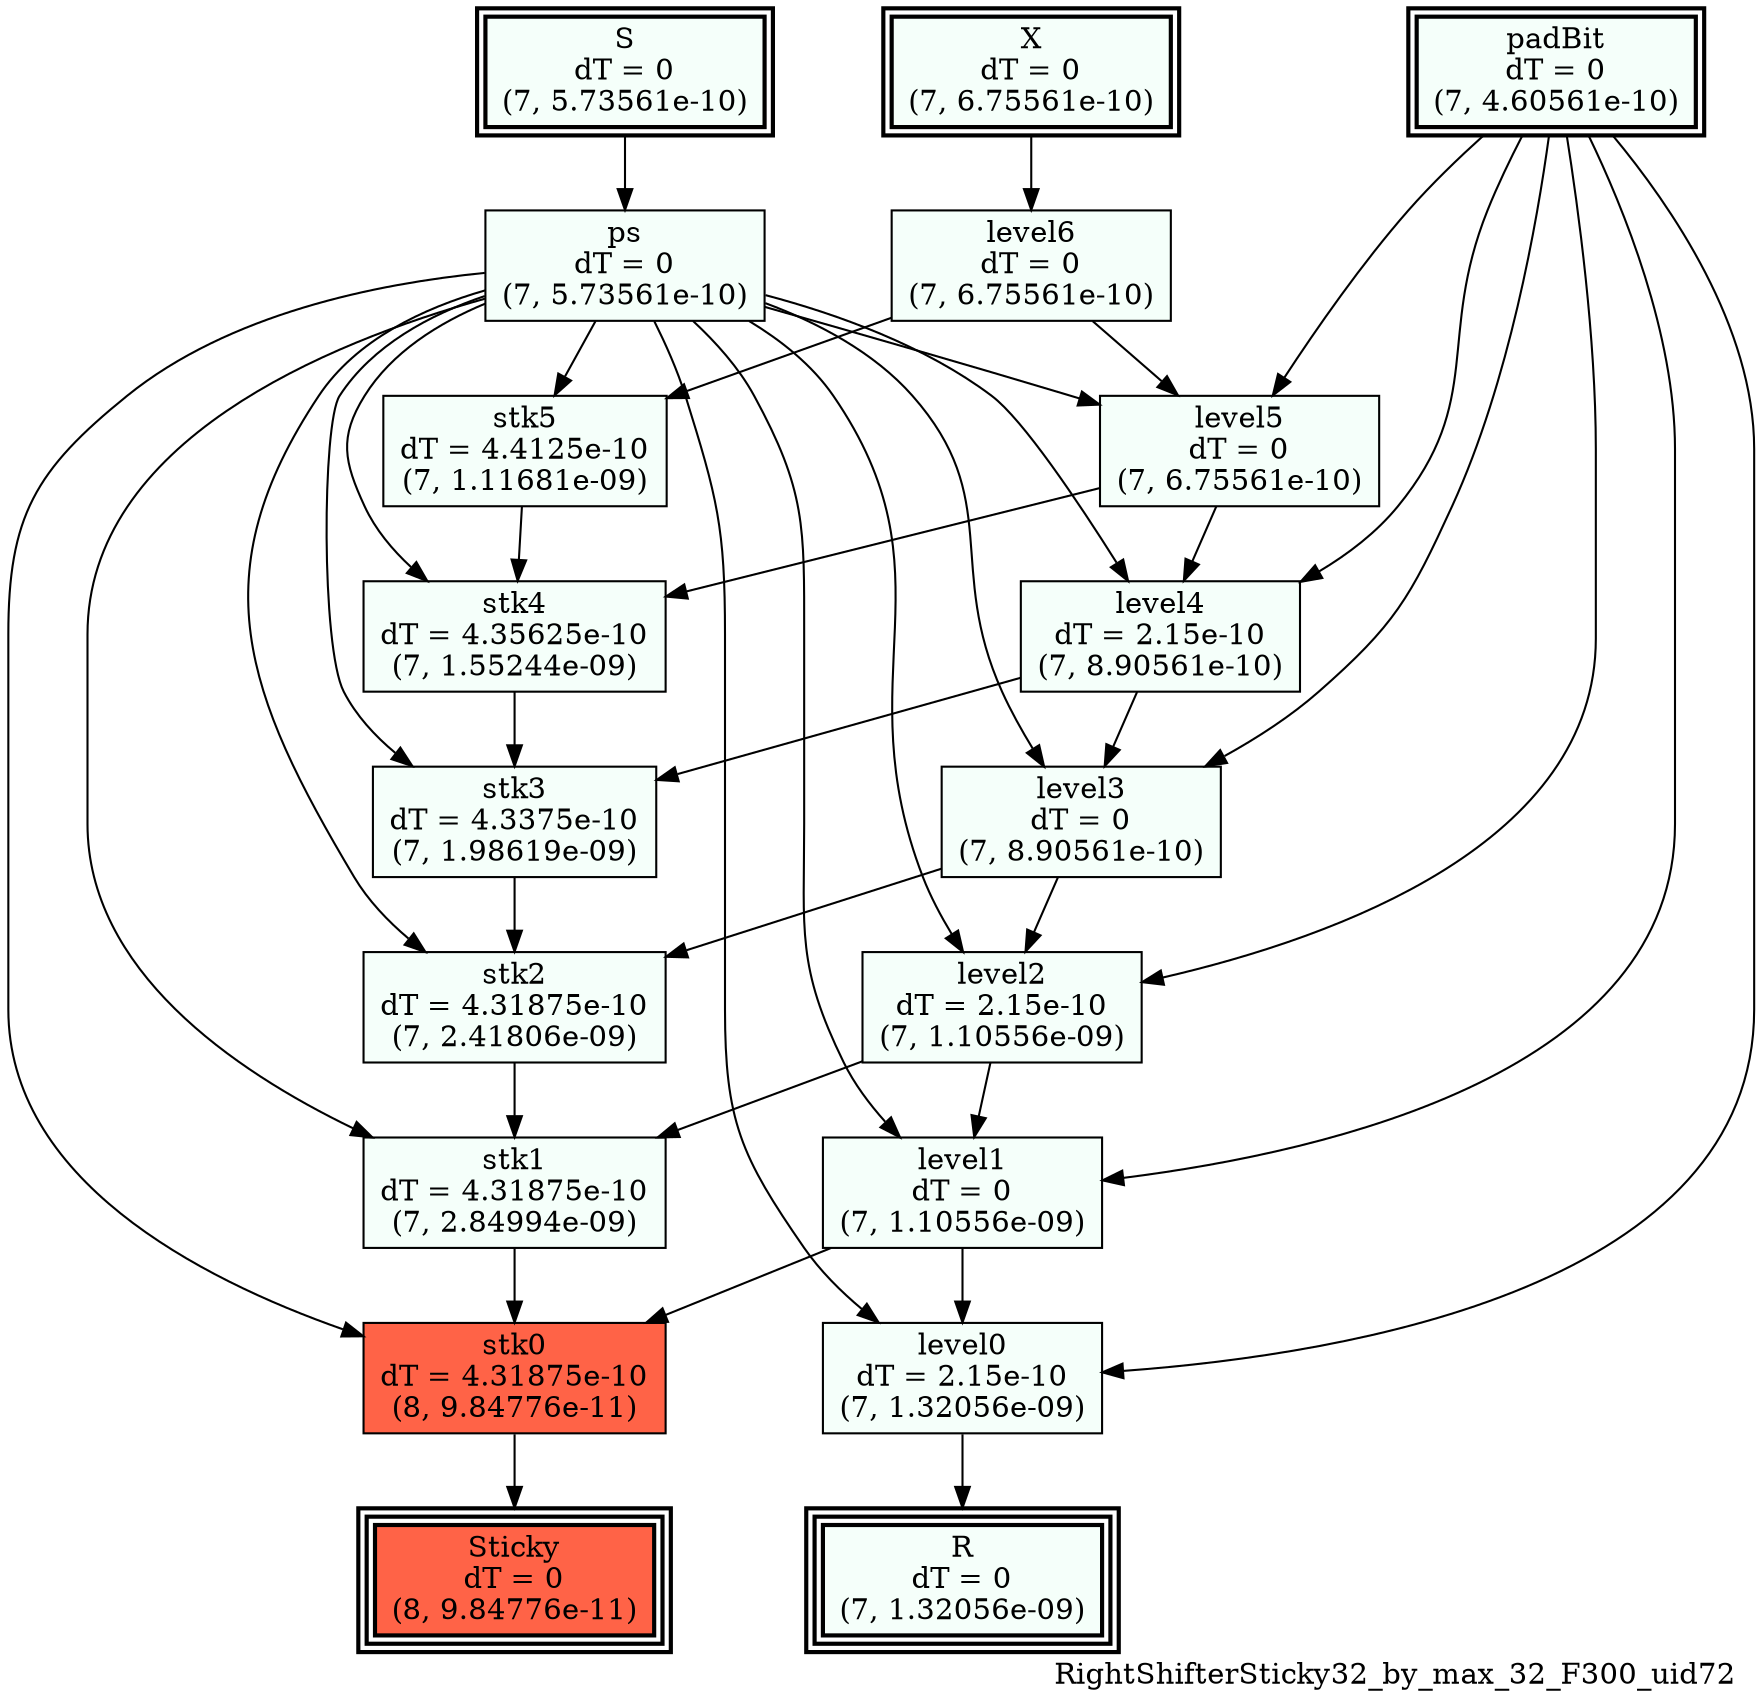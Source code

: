 digraph RightShifterSticky32_by_max_32_F300_uid72
{
	//graph drawing options
	label=RightShifterSticky32_by_max_32_F300_uid72;
	labelloc=bottom;
	labeljust=right;
	ratio=auto;
	nodesep=0.25;
	ranksep=0.5;

	//input/output signals of operator RightShifterSticky32_by_max_32_F300_uid72
	X__RightShifterSticky32_by_max_32_F300_uid72 [ label="X\ndT = 0\n(7, 6.75561e-10)", shape=box, color=black, style="bold, filled", fillcolor=mintcream, peripheries=2 ];
	S__RightShifterSticky32_by_max_32_F300_uid72 [ label="S\ndT = 0\n(7, 5.73561e-10)", shape=box, color=black, style="bold, filled", fillcolor=mintcream, peripheries=2 ];
	padBit__RightShifterSticky32_by_max_32_F300_uid72 [ label="padBit\ndT = 0\n(7, 4.60561e-10)", shape=box, color=black, style="bold, filled", fillcolor=mintcream, peripheries=2 ];
	R__RightShifterSticky32_by_max_32_F300_uid72 [ label="R\ndT = 0\n(7, 1.32056e-09)", shape=box, color=black, style="bold, filled", fillcolor=mintcream, peripheries=3 ];
	Sticky__RightShifterSticky32_by_max_32_F300_uid72 [ label="Sticky\ndT = 0\n(8, 9.84776e-11)", shape=box, color=black, style="bold, filled", fillcolor=tomato, peripheries=3 ];
	{rank=same X__RightShifterSticky32_by_max_32_F300_uid72, S__RightShifterSticky32_by_max_32_F300_uid72, padBit__RightShifterSticky32_by_max_32_F300_uid72};
	{rank=same R__RightShifterSticky32_by_max_32_F300_uid72, Sticky__RightShifterSticky32_by_max_32_F300_uid72};
	//internal signals of operator RightShifterSticky32_by_max_32_F300_uid72
	ps__RightShifterSticky32_by_max_32_F300_uid72 [ label="ps\ndT = 0\n(7, 5.73561e-10)", shape=box, color=black, style=filled, fillcolor=mintcream, peripheries=1 ];
	level6__RightShifterSticky32_by_max_32_F300_uid72 [ label="level6\ndT = 0\n(7, 6.75561e-10)", shape=box, color=black, style=filled, fillcolor=mintcream, peripheries=1 ];
	stk5__RightShifterSticky32_by_max_32_F300_uid72 [ label="stk5\ndT = 4.4125e-10\n(7, 1.11681e-09)", shape=box, color=black, style=filled, fillcolor=mintcream, peripheries=1 ];
	level5__RightShifterSticky32_by_max_32_F300_uid72 [ label="level5\ndT = 0\n(7, 6.75561e-10)", shape=box, color=black, style=filled, fillcolor=mintcream, peripheries=1 ];
	stk4__RightShifterSticky32_by_max_32_F300_uid72 [ label="stk4\ndT = 4.35625e-10\n(7, 1.55244e-09)", shape=box, color=black, style=filled, fillcolor=mintcream, peripheries=1 ];
	level4__RightShifterSticky32_by_max_32_F300_uid72 [ label="level4\ndT = 2.15e-10\n(7, 8.90561e-10)", shape=box, color=black, style=filled, fillcolor=mintcream, peripheries=1 ];
	stk3__RightShifterSticky32_by_max_32_F300_uid72 [ label="stk3\ndT = 4.3375e-10\n(7, 1.98619e-09)", shape=box, color=black, style=filled, fillcolor=mintcream, peripheries=1 ];
	level3__RightShifterSticky32_by_max_32_F300_uid72 [ label="level3\ndT = 0\n(7, 8.90561e-10)", shape=box, color=black, style=filled, fillcolor=mintcream, peripheries=1 ];
	stk2__RightShifterSticky32_by_max_32_F300_uid72 [ label="stk2\ndT = 4.31875e-10\n(7, 2.41806e-09)", shape=box, color=black, style=filled, fillcolor=mintcream, peripheries=1 ];
	level2__RightShifterSticky32_by_max_32_F300_uid72 [ label="level2\ndT = 2.15e-10\n(7, 1.10556e-09)", shape=box, color=black, style=filled, fillcolor=mintcream, peripheries=1 ];
	stk1__RightShifterSticky32_by_max_32_F300_uid72 [ label="stk1\ndT = 4.31875e-10\n(7, 2.84994e-09)", shape=box, color=black, style=filled, fillcolor=mintcream, peripheries=1 ];
	level1__RightShifterSticky32_by_max_32_F300_uid72 [ label="level1\ndT = 0\n(7, 1.10556e-09)", shape=box, color=black, style=filled, fillcolor=mintcream, peripheries=1 ];
	stk0__RightShifterSticky32_by_max_32_F300_uid72 [ label="stk0\ndT = 4.31875e-10\n(8, 9.84776e-11)", shape=box, color=black, style=filled, fillcolor=tomato, peripheries=1 ];
	level0__RightShifterSticky32_by_max_32_F300_uid72 [ label="level0\ndT = 2.15e-10\n(7, 1.32056e-09)", shape=box, color=black, style=filled, fillcolor=mintcream, peripheries=1 ];

	//subcomponents of operator RightShifterSticky32_by_max_32_F300_uid72

	//input and internal signal connections of operator RightShifterSticky32_by_max_32_F300_uid72
	X__RightShifterSticky32_by_max_32_F300_uid72 -> level6__RightShifterSticky32_by_max_32_F300_uid72 [ arrowhead=normal, arrowsize=1.0, arrowtail=normal, color=black, dir=forward  ];
	S__RightShifterSticky32_by_max_32_F300_uid72 -> ps__RightShifterSticky32_by_max_32_F300_uid72 [ arrowhead=normal, arrowsize=1.0, arrowtail=normal, color=black, dir=forward  ];
	padBit__RightShifterSticky32_by_max_32_F300_uid72 -> level5__RightShifterSticky32_by_max_32_F300_uid72 [ arrowhead=normal, arrowsize=1.0, arrowtail=normal, color=black, dir=forward  ];
	padBit__RightShifterSticky32_by_max_32_F300_uid72 -> level4__RightShifterSticky32_by_max_32_F300_uid72 [ arrowhead=normal, arrowsize=1.0, arrowtail=normal, color=black, dir=forward  ];
	padBit__RightShifterSticky32_by_max_32_F300_uid72 -> level3__RightShifterSticky32_by_max_32_F300_uid72 [ arrowhead=normal, arrowsize=1.0, arrowtail=normal, color=black, dir=forward  ];
	padBit__RightShifterSticky32_by_max_32_F300_uid72 -> level2__RightShifterSticky32_by_max_32_F300_uid72 [ arrowhead=normal, arrowsize=1.0, arrowtail=normal, color=black, dir=forward  ];
	padBit__RightShifterSticky32_by_max_32_F300_uid72 -> level1__RightShifterSticky32_by_max_32_F300_uid72 [ arrowhead=normal, arrowsize=1.0, arrowtail=normal, color=black, dir=forward  ];
	padBit__RightShifterSticky32_by_max_32_F300_uid72 -> level0__RightShifterSticky32_by_max_32_F300_uid72 [ arrowhead=normal, arrowsize=1.0, arrowtail=normal, color=black, dir=forward  ];
	ps__RightShifterSticky32_by_max_32_F300_uid72 -> stk5__RightShifterSticky32_by_max_32_F300_uid72 [ arrowhead=normal, arrowsize=1.0, arrowtail=normal, color=black, dir=forward  ];
	ps__RightShifterSticky32_by_max_32_F300_uid72 -> level5__RightShifterSticky32_by_max_32_F300_uid72 [ arrowhead=normal, arrowsize=1.0, arrowtail=normal, color=black, dir=forward  ];
	ps__RightShifterSticky32_by_max_32_F300_uid72 -> stk4__RightShifterSticky32_by_max_32_F300_uid72 [ arrowhead=normal, arrowsize=1.0, arrowtail=normal, color=black, dir=forward  ];
	ps__RightShifterSticky32_by_max_32_F300_uid72 -> level4__RightShifterSticky32_by_max_32_F300_uid72 [ arrowhead=normal, arrowsize=1.0, arrowtail=normal, color=black, dir=forward  ];
	ps__RightShifterSticky32_by_max_32_F300_uid72 -> stk3__RightShifterSticky32_by_max_32_F300_uid72 [ arrowhead=normal, arrowsize=1.0, arrowtail=normal, color=black, dir=forward  ];
	ps__RightShifterSticky32_by_max_32_F300_uid72 -> level3__RightShifterSticky32_by_max_32_F300_uid72 [ arrowhead=normal, arrowsize=1.0, arrowtail=normal, color=black, dir=forward  ];
	ps__RightShifterSticky32_by_max_32_F300_uid72 -> stk2__RightShifterSticky32_by_max_32_F300_uid72 [ arrowhead=normal, arrowsize=1.0, arrowtail=normal, color=black, dir=forward  ];
	ps__RightShifterSticky32_by_max_32_F300_uid72 -> level2__RightShifterSticky32_by_max_32_F300_uid72 [ arrowhead=normal, arrowsize=1.0, arrowtail=normal, color=black, dir=forward  ];
	ps__RightShifterSticky32_by_max_32_F300_uid72 -> stk1__RightShifterSticky32_by_max_32_F300_uid72 [ arrowhead=normal, arrowsize=1.0, arrowtail=normal, color=black, dir=forward  ];
	ps__RightShifterSticky32_by_max_32_F300_uid72 -> level1__RightShifterSticky32_by_max_32_F300_uid72 [ arrowhead=normal, arrowsize=1.0, arrowtail=normal, color=black, dir=forward  ];
	ps__RightShifterSticky32_by_max_32_F300_uid72 -> stk0__RightShifterSticky32_by_max_32_F300_uid72 [ arrowhead=normal, arrowsize=1.0, arrowtail=normal, color=black, dir=forward  ];
	ps__RightShifterSticky32_by_max_32_F300_uid72 -> level0__RightShifterSticky32_by_max_32_F300_uid72 [ arrowhead=normal, arrowsize=1.0, arrowtail=normal, color=black, dir=forward  ];
	level6__RightShifterSticky32_by_max_32_F300_uid72 -> stk5__RightShifterSticky32_by_max_32_F300_uid72 [ arrowhead=normal, arrowsize=1.0, arrowtail=normal, color=black, dir=forward  ];
	level6__RightShifterSticky32_by_max_32_F300_uid72 -> level5__RightShifterSticky32_by_max_32_F300_uid72 [ arrowhead=normal, arrowsize=1.0, arrowtail=normal, color=black, dir=forward  ];
	stk5__RightShifterSticky32_by_max_32_F300_uid72 -> stk4__RightShifterSticky32_by_max_32_F300_uid72 [ arrowhead=normal, arrowsize=1.0, arrowtail=normal, color=black, dir=forward  ];
	level5__RightShifterSticky32_by_max_32_F300_uid72 -> stk4__RightShifterSticky32_by_max_32_F300_uid72 [ arrowhead=normal, arrowsize=1.0, arrowtail=normal, color=black, dir=forward  ];
	level5__RightShifterSticky32_by_max_32_F300_uid72 -> level4__RightShifterSticky32_by_max_32_F300_uid72 [ arrowhead=normal, arrowsize=1.0, arrowtail=normal, color=black, dir=forward  ];
	stk4__RightShifterSticky32_by_max_32_F300_uid72 -> stk3__RightShifterSticky32_by_max_32_F300_uid72 [ arrowhead=normal, arrowsize=1.0, arrowtail=normal, color=black, dir=forward  ];
	level4__RightShifterSticky32_by_max_32_F300_uid72 -> stk3__RightShifterSticky32_by_max_32_F300_uid72 [ arrowhead=normal, arrowsize=1.0, arrowtail=normal, color=black, dir=forward  ];
	level4__RightShifterSticky32_by_max_32_F300_uid72 -> level3__RightShifterSticky32_by_max_32_F300_uid72 [ arrowhead=normal, arrowsize=1.0, arrowtail=normal, color=black, dir=forward  ];
	stk3__RightShifterSticky32_by_max_32_F300_uid72 -> stk2__RightShifterSticky32_by_max_32_F300_uid72 [ arrowhead=normal, arrowsize=1.0, arrowtail=normal, color=black, dir=forward  ];
	level3__RightShifterSticky32_by_max_32_F300_uid72 -> stk2__RightShifterSticky32_by_max_32_F300_uid72 [ arrowhead=normal, arrowsize=1.0, arrowtail=normal, color=black, dir=forward  ];
	level3__RightShifterSticky32_by_max_32_F300_uid72 -> level2__RightShifterSticky32_by_max_32_F300_uid72 [ arrowhead=normal, arrowsize=1.0, arrowtail=normal, color=black, dir=forward  ];
	stk2__RightShifterSticky32_by_max_32_F300_uid72 -> stk1__RightShifterSticky32_by_max_32_F300_uid72 [ arrowhead=normal, arrowsize=1.0, arrowtail=normal, color=black, dir=forward  ];
	level2__RightShifterSticky32_by_max_32_F300_uid72 -> stk1__RightShifterSticky32_by_max_32_F300_uid72 [ arrowhead=normal, arrowsize=1.0, arrowtail=normal, color=black, dir=forward  ];
	level2__RightShifterSticky32_by_max_32_F300_uid72 -> level1__RightShifterSticky32_by_max_32_F300_uid72 [ arrowhead=normal, arrowsize=1.0, arrowtail=normal, color=black, dir=forward  ];
	stk1__RightShifterSticky32_by_max_32_F300_uid72 -> stk0__RightShifterSticky32_by_max_32_F300_uid72 [ arrowhead=normal, arrowsize=1.0, arrowtail=normal, color=black, dir=forward  ];
	level1__RightShifterSticky32_by_max_32_F300_uid72 -> stk0__RightShifterSticky32_by_max_32_F300_uid72 [ arrowhead=normal, arrowsize=1.0, arrowtail=normal, color=black, dir=forward  ];
	level1__RightShifterSticky32_by_max_32_F300_uid72 -> level0__RightShifterSticky32_by_max_32_F300_uid72 [ arrowhead=normal, arrowsize=1.0, arrowtail=normal, color=black, dir=forward  ];
	stk0__RightShifterSticky32_by_max_32_F300_uid72 -> Sticky__RightShifterSticky32_by_max_32_F300_uid72 [ arrowhead=normal, arrowsize=1.0, arrowtail=normal, color=black, dir=forward  ];
	level0__RightShifterSticky32_by_max_32_F300_uid72 -> R__RightShifterSticky32_by_max_32_F300_uid72 [ arrowhead=normal, arrowsize=1.0, arrowtail=normal, color=black, dir=forward  ];
}

